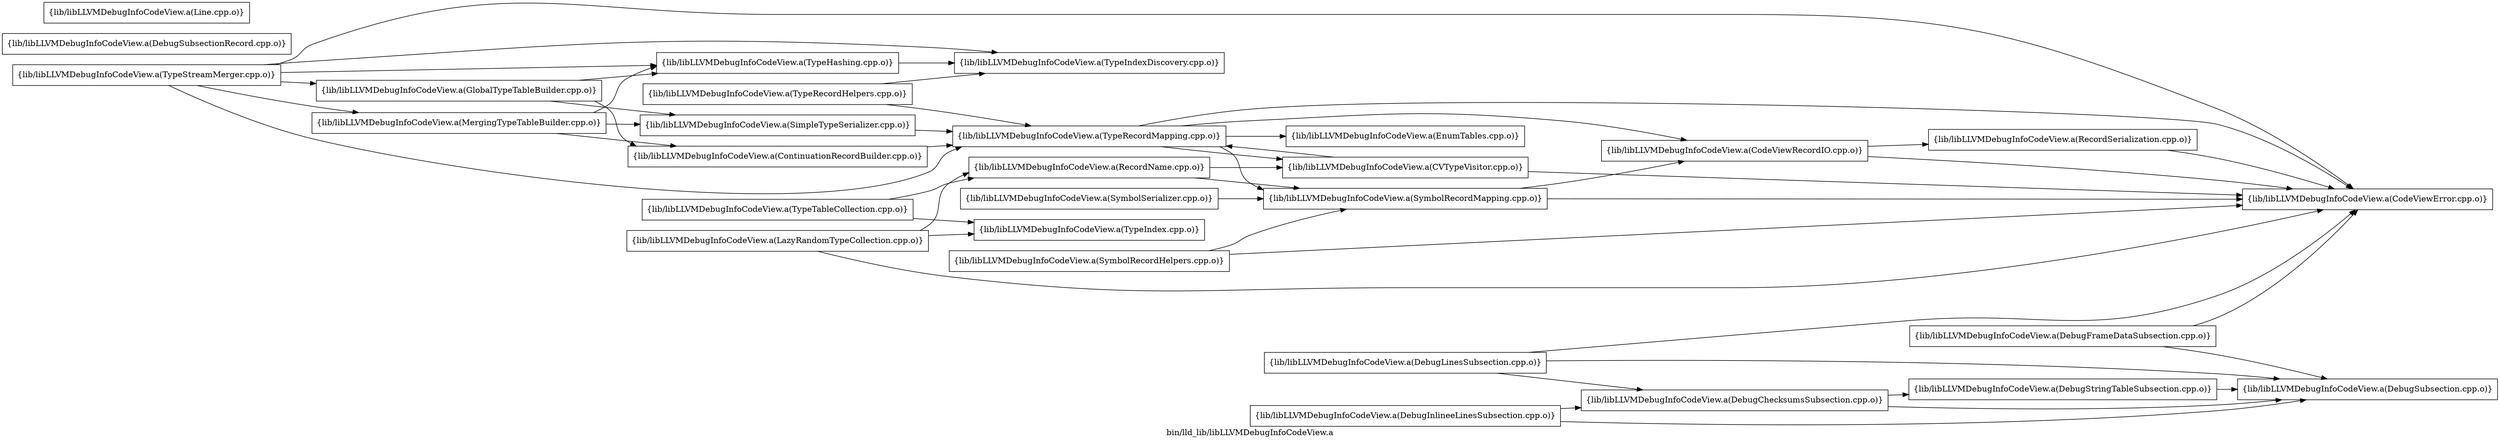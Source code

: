 digraph "bin/lld_lib/libLLVMDebugInfoCodeView.a" {
	label="bin/lld_lib/libLLVMDebugInfoCodeView.a";
	rankdir=LR;

	Node0x561a2e692658 [shape=record,shape=box,group=0,label="{lib/libLLVMDebugInfoCodeView.a(CodeViewError.cpp.o)}"];
	Node0x561a2e6908a8 [shape=record,shape=box,group=0,label="{lib/libLLVMDebugInfoCodeView.a(MergingTypeTableBuilder.cpp.o)}"];
	Node0x561a2e6908a8 -> Node0x561a2e67a698;
	Node0x561a2e6908a8 -> Node0x561a2e68fa98;
	Node0x561a2e6908a8 -> Node0x561a2e69d198;
	Node0x561a2e68cd48 [shape=record,shape=box,group=0,label="{lib/libLLVMDebugInfoCodeView.a(TypeIndexDiscovery.cpp.o)}"];
	Node0x561a2e69d198 [shape=record,shape=box,group=0,label="{lib/libLLVMDebugInfoCodeView.a(TypeHashing.cpp.o)}"];
	Node0x561a2e69d198 -> Node0x561a2e68cd48;
	Node0x561a2e699b88 [shape=record,shape=box,group=0,label="{lib/libLLVMDebugInfoCodeView.a(TypeStreamMerger.cpp.o)}"];
	Node0x561a2e699b88 -> Node0x561a2e692658;
	Node0x561a2e699b88 -> Node0x561a2e67a148;
	Node0x561a2e699b88 -> Node0x561a2e6908a8;
	Node0x561a2e699b88 -> Node0x561a2e68cd48;
	Node0x561a2e699b88 -> Node0x561a2e69d198;
	Node0x561a2e699b88 -> Node0x561a2e69cce8;
	Node0x561a2e679388 [shape=record,shape=box,group=0,label="{lib/libLLVMDebugInfoCodeView.a(DebugSubsectionRecord.cpp.o)}"];
	Node0x561a2e690358 [shape=record,shape=box,group=0,label="{lib/libLLVMDebugInfoCodeView.a(RecordSerialization.cpp.o)}"];
	Node0x561a2e690358 -> Node0x561a2e692658;
	Node0x561a2e68e2d8 [shape=record,shape=box,group=0,label="{lib/libLLVMDebugInfoCodeView.a(SymbolRecordMapping.cpp.o)}"];
	Node0x561a2e68e2d8 -> Node0x561a2e692658;
	Node0x561a2e68e2d8 -> Node0x561a2e6937d8;
	Node0x561a2e69cce8 [shape=record,shape=box,group=0,label="{lib/libLLVMDebugInfoCodeView.a(TypeRecordMapping.cpp.o)}"];
	Node0x561a2e69cce8 -> Node0x561a2e692658;
	Node0x561a2e69cce8 -> Node0x561a2e6937d8;
	Node0x561a2e69cce8 -> Node0x561a2e679ec8;
	Node0x561a2e69cce8 -> Node0x561a2e679d88;
	Node0x561a2e69cce8 -> Node0x561a2e68e2d8;
	Node0x561a2e679928 [shape=record,shape=box,group=0,label="{lib/libLLVMDebugInfoCodeView.a(DebugChecksumsSubsection.cpp.o)}"];
	Node0x561a2e679928 -> Node0x561a2e678578;
	Node0x561a2e679928 -> Node0x561a2e678cf8;
	Node0x561a2e679108 [shape=record,shape=box,group=0,label="{lib/libLLVMDebugInfoCodeView.a(DebugFrameDataSubsection.cpp.o)}"];
	Node0x561a2e679108 -> Node0x561a2e692658;
	Node0x561a2e679108 -> Node0x561a2e678cf8;
	Node0x561a2e678a28 [shape=record,shape=box,group=0,label="{lib/libLLVMDebugInfoCodeView.a(DebugInlineeLinesSubsection.cpp.o)}"];
	Node0x561a2e678a28 -> Node0x561a2e679928;
	Node0x561a2e678a28 -> Node0x561a2e678cf8;
	Node0x561a2e6782f8 [shape=record,shape=box,group=0,label="{lib/libLLVMDebugInfoCodeView.a(DebugLinesSubsection.cpp.o)}"];
	Node0x561a2e6782f8 -> Node0x561a2e692658;
	Node0x561a2e6782f8 -> Node0x561a2e679928;
	Node0x561a2e6782f8 -> Node0x561a2e678cf8;
	Node0x561a2e678578 [shape=record,shape=box,group=0,label="{lib/libLLVMDebugInfoCodeView.a(DebugStringTableSubsection.cpp.o)}"];
	Node0x561a2e678578 -> Node0x561a2e678cf8;
	Node0x561a2e678cf8 [shape=record,shape=box,group=0,label="{lib/libLLVMDebugInfoCodeView.a(DebugSubsection.cpp.o)}"];
	Node0x561a2e690088 [shape=record,shape=box,group=0,label="{lib/libLLVMDebugInfoCodeView.a(RecordName.cpp.o)}"];
	Node0x561a2e690088 -> Node0x561a2e679ec8;
	Node0x561a2e690088 -> Node0x561a2e68e2d8;
	Node0x561a2e68e508 [shape=record,shape=box,group=0,label="{lib/libLLVMDebugInfoCodeView.a(SymbolSerializer.cpp.o)}"];
	Node0x561a2e68e508 -> Node0x561a2e68e2d8;
	Node0x561a2e68e968 [shape=record,shape=box,group=0,label="{lib/libLLVMDebugInfoCodeView.a(SymbolRecordHelpers.cpp.o)}"];
	Node0x561a2e68e968 -> Node0x561a2e692658;
	Node0x561a2e68e968 -> Node0x561a2e68e2d8;
	Node0x561a2e69c518 [shape=record,shape=box,group=0,label="{lib/libLLVMDebugInfoCodeView.a(TypeRecordHelpers.cpp.o)}"];
	Node0x561a2e69c518 -> Node0x561a2e68cd48;
	Node0x561a2e69c518 -> Node0x561a2e69cce8;
	Node0x561a2e679ec8 [shape=record,shape=box,group=0,label="{lib/libLLVMDebugInfoCodeView.a(CVTypeVisitor.cpp.o)}"];
	Node0x561a2e679ec8 -> Node0x561a2e692658;
	Node0x561a2e679ec8 -> Node0x561a2e69cce8;
	Node0x561a2e6912f8 [shape=record,shape=box,group=0,label="{lib/libLLVMDebugInfoCodeView.a(LazyRandomTypeCollection.cpp.o)}"];
	Node0x561a2e6912f8 -> Node0x561a2e692658;
	Node0x561a2e6912f8 -> Node0x561a2e690088;
	Node0x561a2e6912f8 -> Node0x561a2e68d5b8;
	Node0x561a2e6937d8 [shape=record,shape=box,group=0,label="{lib/libLLVMDebugInfoCodeView.a(CodeViewRecordIO.cpp.o)}"];
	Node0x561a2e6937d8 -> Node0x561a2e692658;
	Node0x561a2e6937d8 -> Node0x561a2e690358;
	Node0x561a2e67a698 [shape=record,shape=box,group=0,label="{lib/libLLVMDebugInfoCodeView.a(ContinuationRecordBuilder.cpp.o)}"];
	Node0x561a2e67a698 -> Node0x561a2e69cce8;
	Node0x561a2e679d88 [shape=record,shape=box,group=0,label="{lib/libLLVMDebugInfoCodeView.a(EnumTables.cpp.o)}"];
	Node0x561a2e67a148 [shape=record,shape=box,group=0,label="{lib/libLLVMDebugInfoCodeView.a(GlobalTypeTableBuilder.cpp.o)}"];
	Node0x561a2e67a148 -> Node0x561a2e67a698;
	Node0x561a2e67a148 -> Node0x561a2e68fa98;
	Node0x561a2e67a148 -> Node0x561a2e69d198;
	Node0x561a2e6915c8 [shape=record,shape=box,group=0,label="{lib/libLLVMDebugInfoCodeView.a(Line.cpp.o)}"];
	Node0x561a2e68fa98 [shape=record,shape=box,group=0,label="{lib/libLLVMDebugInfoCodeView.a(SimpleTypeSerializer.cpp.o)}"];
	Node0x561a2e68fa98 -> Node0x561a2e69cce8;
	Node0x561a2e68d5b8 [shape=record,shape=box,group=0,label="{lib/libLLVMDebugInfoCodeView.a(TypeIndex.cpp.o)}"];
	Node0x561a2e698968 [shape=record,shape=box,group=0,label="{lib/libLLVMDebugInfoCodeView.a(TypeTableCollection.cpp.o)}"];
	Node0x561a2e698968 -> Node0x561a2e690088;
	Node0x561a2e698968 -> Node0x561a2e68d5b8;
}

